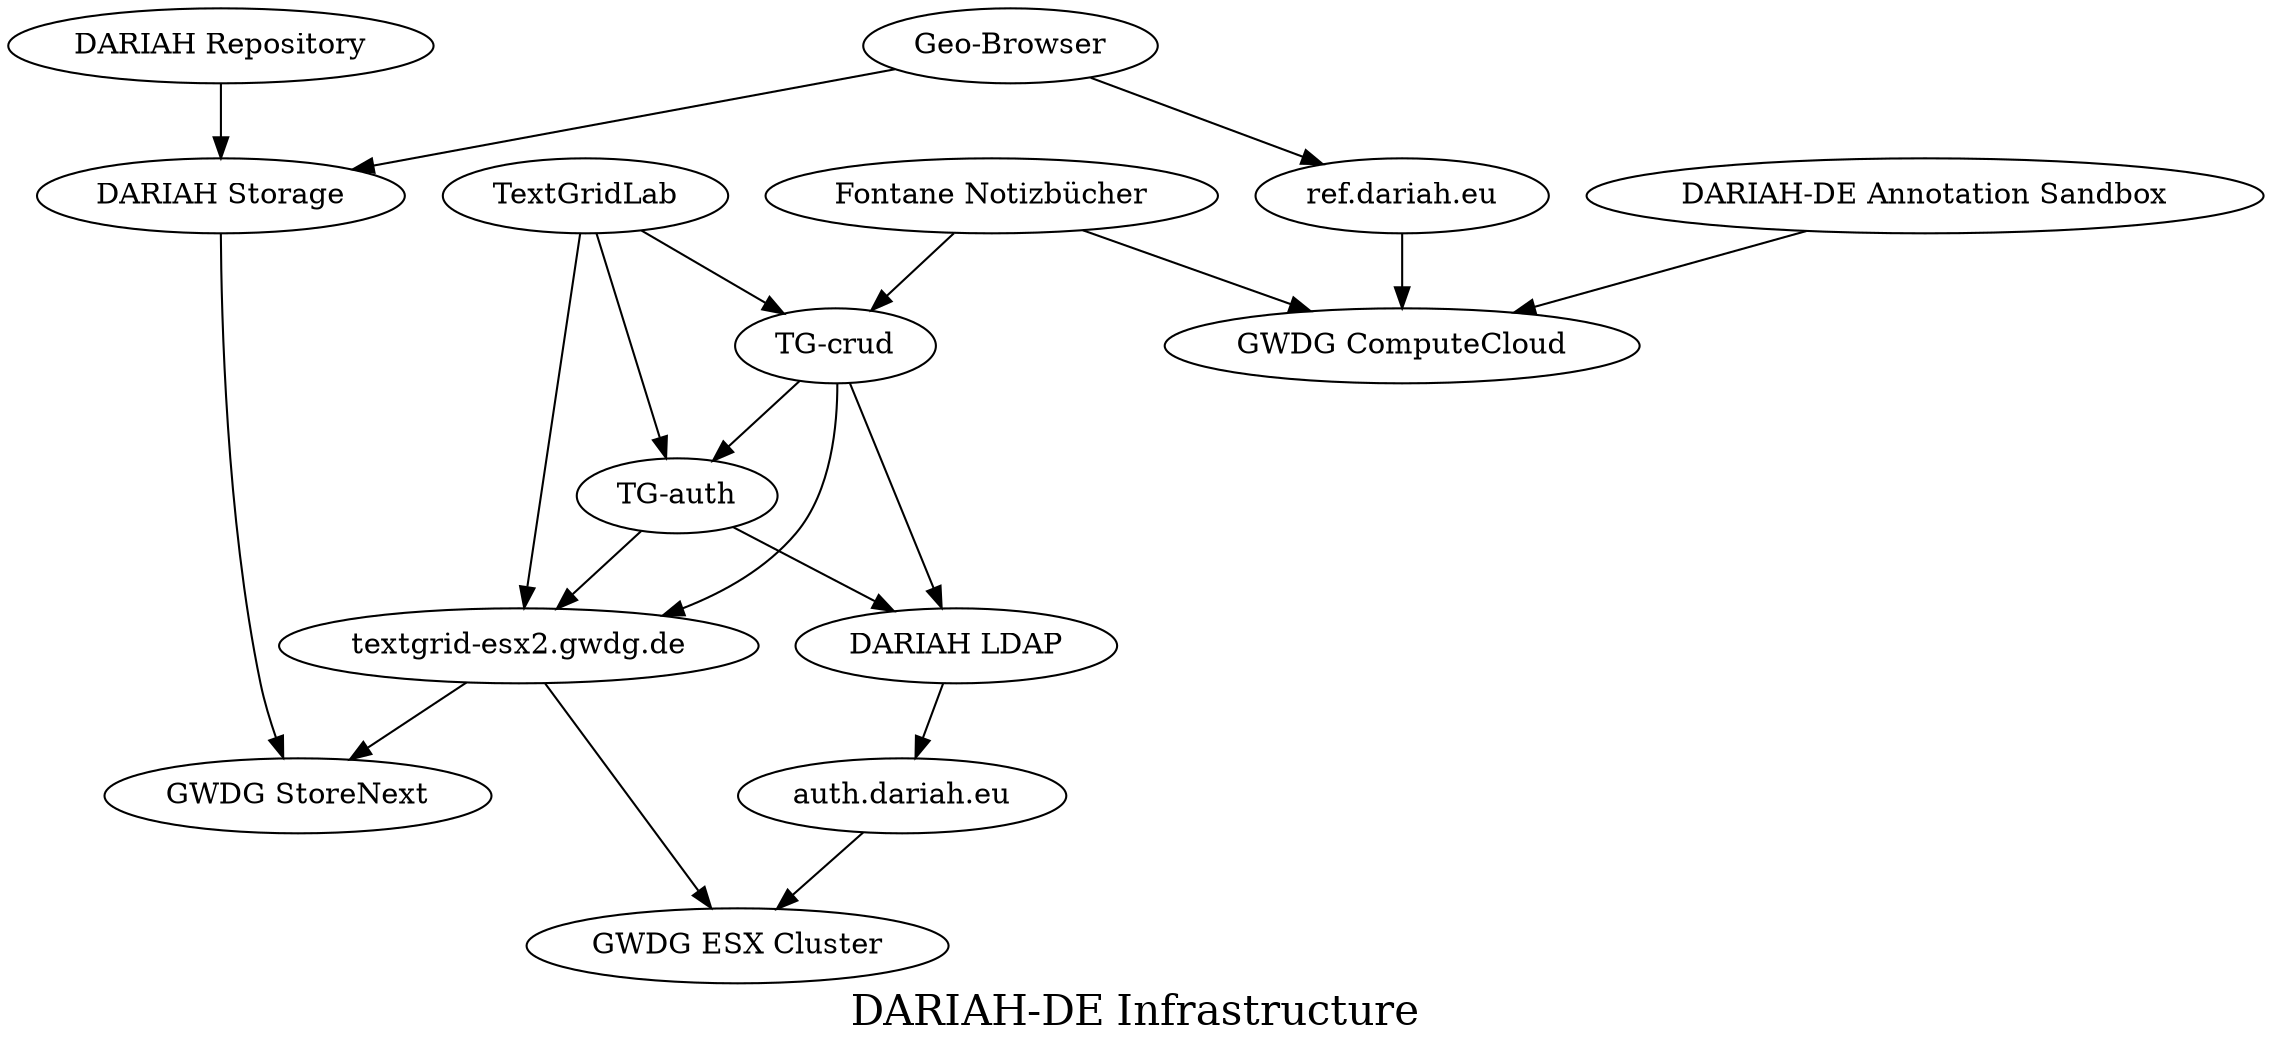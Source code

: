 digraph {
	label="DARIAH-DE Infrastructure"
	fontsize=20
	"/services/repository" [label="DARIAH Repository"]
	"/services/geobrowser" [label="Geo-Browser"]
	"/services/tglab" [label=TextGridLab]
	"/services/fontane" [label="Fontane Notizbücher"]
	"/services/annotation_sandbox" [label="DARIAH-DE Annotation Sandbox"]
	"/middlewares/dariahldap" [label="DARIAH LDAP"]
	"/middlewares/dariahstorage" [label="DARIAH Storage"]
	"/middlewares/tgauth" [label="TG-auth"]
	"/middlewares/tgcrud" [label="TG-crud"]
	"/servers/textgrid-esx2" [label="textgrid-esx2.gwdg.de"]
	"/servers/ref" [label="ref.dariah.eu"]
	"/servers/auth" [label="auth.dariah.eu"]
	"/infrastructure/gwdg-esx" [label="GWDG ESX Cluster"]
	"/infrastructure/gwdg-storenext" [label="GWDG StoreNext"]
	"/infrastructure/gwdg-cloud" [label="GWDG ComputeCloud"]
	"/services/repository" -> "/middlewares/dariahstorage"
	"/services/geobrowser" -> "/middlewares/dariahstorage"
	"/services/geobrowser" -> "/servers/ref"
	"/services/tglab" -> "/middlewares/tgauth"
	"/services/tglab" -> "/middlewares/tgcrud"
	"/services/tglab" -> "/servers/textgrid-esx2"
	"/services/fontane" -> "/middlewares/tgcrud"
	"/services/fontane" -> "/infrastructure/gwdg-cloud"
	"/services/annotation_sandbox" -> "/infrastructure/gwdg-cloud"
	"/middlewares/dariahldap" -> "/servers/auth"
	"/middlewares/dariahstorage" -> "/infrastructure/gwdg-storenext"
	"/middlewares/tgauth" -> "/middlewares/dariahldap"
	"/middlewares/tgauth" -> "/servers/textgrid-esx2"
	"/middlewares/tgcrud" -> "/middlewares/tgauth"
	"/middlewares/tgcrud" -> "/middlewares/dariahldap"
	"/middlewares/tgcrud" -> "/servers/textgrid-esx2"
	"/servers/textgrid-esx2" -> "/infrastructure/gwdg-storenext"
	"/servers/textgrid-esx2" -> "/infrastructure/gwdg-esx"
	"/servers/ref" -> "/infrastructure/gwdg-cloud"
	"/servers/auth" -> "/infrastructure/gwdg-esx"
}
